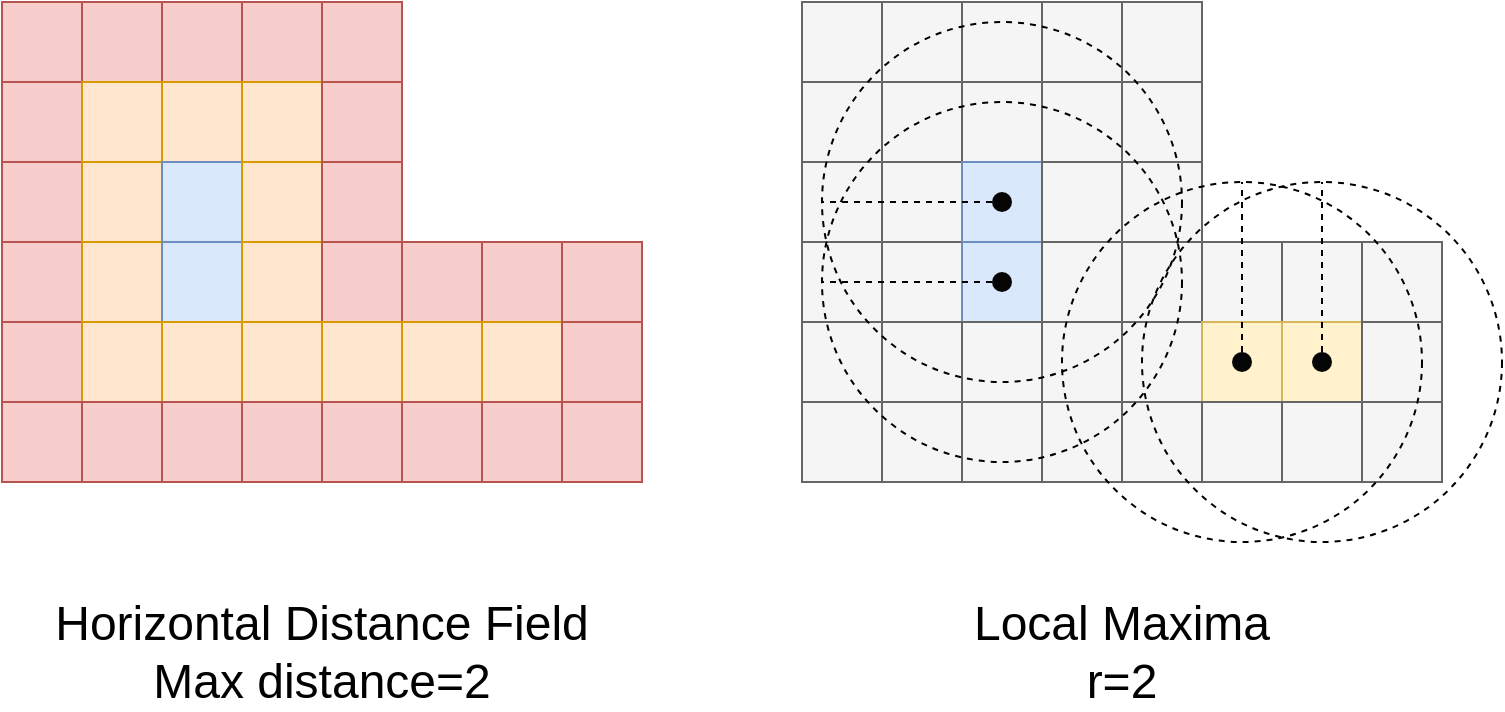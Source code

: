<mxfile>
    <diagram id="nLq6sWqOEktQt2WmcAH-" name="Page-1">
        <mxGraphModel dx="793" dy="556" grid="1" gridSize="10" guides="1" tooltips="1" connect="1" arrows="1" fold="1" page="1" pageScale="1" pageWidth="850" pageHeight="1100" math="0" shadow="0">
            <root>
                <mxCell id="0"/>
                <mxCell id="1" parent="0"/>
                <mxCell id="2" value="" style="rounded=0;whiteSpace=wrap;html=1;fillColor=#f8cecc;strokeColor=#b85450;" vertex="1" parent="1">
                    <mxGeometry x="90" y="660" width="40" height="40" as="geometry"/>
                </mxCell>
                <mxCell id="3" value="" style="rounded=0;whiteSpace=wrap;html=1;fillColor=#f8cecc;strokeColor=#b85450;" vertex="1" parent="1">
                    <mxGeometry x="130" y="660" width="40" height="40" as="geometry"/>
                </mxCell>
                <mxCell id="4" value="" style="rounded=0;whiteSpace=wrap;html=1;fillColor=#f8cecc;strokeColor=#b85450;" vertex="1" parent="1">
                    <mxGeometry x="170" y="660" width="40" height="40" as="geometry"/>
                </mxCell>
                <mxCell id="5" value="" style="rounded=0;whiteSpace=wrap;html=1;fillColor=#f8cecc;strokeColor=#b85450;" vertex="1" parent="1">
                    <mxGeometry x="210" y="660" width="40" height="40" as="geometry"/>
                </mxCell>
                <mxCell id="6" value="" style="rounded=0;whiteSpace=wrap;html=1;fillColor=#f8cecc;strokeColor=#b85450;" vertex="1" parent="1">
                    <mxGeometry x="250" y="660" width="40" height="40" as="geometry"/>
                </mxCell>
                <mxCell id="7" value="" style="rounded=0;whiteSpace=wrap;html=1;fillColor=#f8cecc;strokeColor=#b85450;" vertex="1" parent="1">
                    <mxGeometry x="90" y="700" width="40" height="40" as="geometry"/>
                </mxCell>
                <mxCell id="8" value="" style="rounded=0;whiteSpace=wrap;html=1;fillColor=#ffe6cc;strokeColor=#d79b00;" vertex="1" parent="1">
                    <mxGeometry x="130" y="700" width="40" height="40" as="geometry"/>
                </mxCell>
                <mxCell id="9" value="" style="rounded=0;whiteSpace=wrap;html=1;fillColor=#ffe6cc;strokeColor=#d79b00;" vertex="1" parent="1">
                    <mxGeometry x="170" y="700" width="40" height="40" as="geometry"/>
                </mxCell>
                <mxCell id="10" value="" style="rounded=0;whiteSpace=wrap;html=1;fillColor=#ffe6cc;strokeColor=#d79b00;" vertex="1" parent="1">
                    <mxGeometry x="210" y="700" width="40" height="40" as="geometry"/>
                </mxCell>
                <mxCell id="11" value="" style="rounded=0;whiteSpace=wrap;html=1;fillColor=#f8cecc;strokeColor=#b85450;" vertex="1" parent="1">
                    <mxGeometry x="250" y="700" width="40" height="40" as="geometry"/>
                </mxCell>
                <mxCell id="12" value="" style="rounded=0;whiteSpace=wrap;html=1;fillColor=#f8cecc;strokeColor=#b85450;" vertex="1" parent="1">
                    <mxGeometry x="90" y="740" width="40" height="40" as="geometry"/>
                </mxCell>
                <mxCell id="13" value="" style="rounded=0;whiteSpace=wrap;html=1;fillColor=#ffe6cc;strokeColor=#d79b00;" vertex="1" parent="1">
                    <mxGeometry x="130" y="740" width="40" height="40" as="geometry"/>
                </mxCell>
                <mxCell id="14" value="" style="rounded=0;whiteSpace=wrap;html=1;fillColor=#dae8fc;strokeColor=#6c8ebf;" vertex="1" parent="1">
                    <mxGeometry x="170" y="740" width="40" height="40" as="geometry"/>
                </mxCell>
                <mxCell id="15" value="" style="rounded=0;whiteSpace=wrap;html=1;fillColor=#ffe6cc;strokeColor=#d79b00;" vertex="1" parent="1">
                    <mxGeometry x="210" y="740" width="40" height="40" as="geometry"/>
                </mxCell>
                <mxCell id="16" value="" style="rounded=0;whiteSpace=wrap;html=1;fillColor=#f8cecc;strokeColor=#b85450;" vertex="1" parent="1">
                    <mxGeometry x="250" y="740" width="40" height="40" as="geometry"/>
                </mxCell>
                <mxCell id="17" value="" style="rounded=0;whiteSpace=wrap;html=1;fillColor=#f8cecc;strokeColor=#b85450;" vertex="1" parent="1">
                    <mxGeometry x="90" y="780" width="40" height="40" as="geometry"/>
                </mxCell>
                <mxCell id="18" value="" style="rounded=0;whiteSpace=wrap;html=1;fillColor=#ffe6cc;strokeColor=#d79b00;" vertex="1" parent="1">
                    <mxGeometry x="130" y="780" width="40" height="40" as="geometry"/>
                </mxCell>
                <mxCell id="19" value="" style="rounded=0;whiteSpace=wrap;html=1;fillColor=#dae8fc;strokeColor=#6c8ebf;" vertex="1" parent="1">
                    <mxGeometry x="170" y="780" width="40" height="40" as="geometry"/>
                </mxCell>
                <mxCell id="20" value="" style="rounded=0;whiteSpace=wrap;html=1;fillColor=#ffe6cc;strokeColor=#d79b00;" vertex="1" parent="1">
                    <mxGeometry x="210" y="780" width="40" height="40" as="geometry"/>
                </mxCell>
                <mxCell id="21" value="" style="rounded=0;whiteSpace=wrap;html=1;fillColor=#f8cecc;strokeColor=#b85450;" vertex="1" parent="1">
                    <mxGeometry x="250" y="780" width="40" height="40" as="geometry"/>
                </mxCell>
                <mxCell id="22" value="" style="rounded=0;whiteSpace=wrap;html=1;fillColor=#f8cecc;strokeColor=#b85450;" vertex="1" parent="1">
                    <mxGeometry x="90" y="820" width="40" height="40" as="geometry"/>
                </mxCell>
                <mxCell id="23" value="" style="rounded=0;whiteSpace=wrap;html=1;fillColor=#ffe6cc;strokeColor=#d79b00;" vertex="1" parent="1">
                    <mxGeometry x="130" y="820" width="40" height="40" as="geometry"/>
                </mxCell>
                <mxCell id="24" value="" style="rounded=0;whiteSpace=wrap;html=1;fillColor=#ffe6cc;strokeColor=#d79b00;" vertex="1" parent="1">
                    <mxGeometry x="170" y="820" width="40" height="40" as="geometry"/>
                </mxCell>
                <mxCell id="25" value="" style="rounded=0;whiteSpace=wrap;html=1;fillColor=#ffe6cc;strokeColor=#d79b00;" vertex="1" parent="1">
                    <mxGeometry x="210" y="820" width="40" height="40" as="geometry"/>
                </mxCell>
                <mxCell id="26" value="" style="rounded=0;whiteSpace=wrap;html=1;fillColor=#ffe6cc;strokeColor=#d79b00;" vertex="1" parent="1">
                    <mxGeometry x="250" y="820" width="40" height="40" as="geometry"/>
                </mxCell>
                <mxCell id="27" value="" style="rounded=0;whiteSpace=wrap;html=1;fillColor=#f8cecc;strokeColor=#b85450;" vertex="1" parent="1">
                    <mxGeometry x="90" y="860" width="40" height="40" as="geometry"/>
                </mxCell>
                <mxCell id="28" value="" style="rounded=0;whiteSpace=wrap;html=1;fillColor=#f8cecc;strokeColor=#b85450;" vertex="1" parent="1">
                    <mxGeometry x="130" y="860" width="40" height="40" as="geometry"/>
                </mxCell>
                <mxCell id="29" value="" style="rounded=0;whiteSpace=wrap;html=1;fillColor=#f8cecc;strokeColor=#b85450;" vertex="1" parent="1">
                    <mxGeometry x="170" y="860" width="40" height="40" as="geometry"/>
                </mxCell>
                <mxCell id="30" value="" style="rounded=0;whiteSpace=wrap;html=1;fillColor=#f8cecc;strokeColor=#b85450;" vertex="1" parent="1">
                    <mxGeometry x="210" y="860" width="40" height="40" as="geometry"/>
                </mxCell>
                <mxCell id="31" value="" style="rounded=0;whiteSpace=wrap;html=1;fillColor=#f8cecc;strokeColor=#b85450;" vertex="1" parent="1">
                    <mxGeometry x="250" y="860" width="40" height="40" as="geometry"/>
                </mxCell>
                <mxCell id="32" value="" style="rounded=0;whiteSpace=wrap;html=1;fillColor=#f8cecc;strokeColor=#b85450;" vertex="1" parent="1">
                    <mxGeometry x="290" y="780" width="40" height="40" as="geometry"/>
                </mxCell>
                <mxCell id="33" value="" style="rounded=0;whiteSpace=wrap;html=1;fillColor=#ffe6cc;strokeColor=#d79b00;" vertex="1" parent="1">
                    <mxGeometry x="290" y="820" width="40" height="40" as="geometry"/>
                </mxCell>
                <mxCell id="34" value="" style="rounded=0;whiteSpace=wrap;html=1;fillColor=#f8cecc;strokeColor=#b85450;" vertex="1" parent="1">
                    <mxGeometry x="290" y="860" width="40" height="40" as="geometry"/>
                </mxCell>
                <mxCell id="35" value="" style="rounded=0;whiteSpace=wrap;html=1;fillColor=#f8cecc;strokeColor=#b85450;" vertex="1" parent="1">
                    <mxGeometry x="330" y="780" width="40" height="40" as="geometry"/>
                </mxCell>
                <mxCell id="36" value="" style="rounded=0;whiteSpace=wrap;html=1;fillColor=#ffe6cc;strokeColor=#d79b00;" vertex="1" parent="1">
                    <mxGeometry x="330" y="820" width="40" height="40" as="geometry"/>
                </mxCell>
                <mxCell id="37" value="" style="rounded=0;whiteSpace=wrap;html=1;fillColor=#f8cecc;strokeColor=#b85450;" vertex="1" parent="1">
                    <mxGeometry x="330" y="860" width="40" height="40" as="geometry"/>
                </mxCell>
                <mxCell id="38" value="" style="rounded=0;whiteSpace=wrap;html=1;fillColor=#f8cecc;strokeColor=#b85450;" vertex="1" parent="1">
                    <mxGeometry x="370" y="780" width="40" height="40" as="geometry"/>
                </mxCell>
                <mxCell id="39" value="" style="rounded=0;whiteSpace=wrap;html=1;fillColor=#f8cecc;strokeColor=#b85450;" vertex="1" parent="1">
                    <mxGeometry x="370" y="820" width="40" height="40" as="geometry"/>
                </mxCell>
                <mxCell id="40" value="" style="rounded=0;whiteSpace=wrap;html=1;fillColor=#f8cecc;strokeColor=#b85450;" vertex="1" parent="1">
                    <mxGeometry x="370" y="860" width="40" height="40" as="geometry"/>
                </mxCell>
                <mxCell id="41" value="" style="rounded=0;whiteSpace=wrap;html=1;fillColor=#f5f5f5;fontColor=#333333;strokeColor=#666666;" vertex="1" parent="1">
                    <mxGeometry x="490" y="660" width="40" height="40" as="geometry"/>
                </mxCell>
                <mxCell id="42" value="" style="rounded=0;whiteSpace=wrap;html=1;fillColor=#f5f5f5;fontColor=#333333;strokeColor=#666666;" vertex="1" parent="1">
                    <mxGeometry x="530" y="660" width="40" height="40" as="geometry"/>
                </mxCell>
                <mxCell id="43" value="" style="rounded=0;whiteSpace=wrap;html=1;fillColor=#f5f5f5;fontColor=#333333;strokeColor=#666666;" vertex="1" parent="1">
                    <mxGeometry x="570" y="660" width="40" height="40" as="geometry"/>
                </mxCell>
                <mxCell id="44" value="" style="rounded=0;whiteSpace=wrap;html=1;fillColor=#f5f5f5;fontColor=#333333;strokeColor=#666666;" vertex="1" parent="1">
                    <mxGeometry x="610" y="660" width="40" height="40" as="geometry"/>
                </mxCell>
                <mxCell id="45" value="" style="rounded=0;whiteSpace=wrap;html=1;fillColor=#f5f5f5;fontColor=#333333;strokeColor=#666666;" vertex="1" parent="1">
                    <mxGeometry x="650" y="660" width="40" height="40" as="geometry"/>
                </mxCell>
                <mxCell id="46" value="" style="rounded=0;whiteSpace=wrap;html=1;fillColor=#f5f5f5;fontColor=#333333;strokeColor=#666666;" vertex="1" parent="1">
                    <mxGeometry x="490" y="700" width="40" height="40" as="geometry"/>
                </mxCell>
                <mxCell id="47" value="" style="rounded=0;whiteSpace=wrap;html=1;fillColor=#f5f5f5;fontColor=#333333;strokeColor=#666666;" vertex="1" parent="1">
                    <mxGeometry x="530" y="700" width="40" height="40" as="geometry"/>
                </mxCell>
                <mxCell id="48" value="" style="rounded=0;whiteSpace=wrap;html=1;fillColor=#f5f5f5;fontColor=#333333;strokeColor=#666666;" vertex="1" parent="1">
                    <mxGeometry x="570" y="700" width="40" height="40" as="geometry"/>
                </mxCell>
                <mxCell id="49" value="" style="rounded=0;whiteSpace=wrap;html=1;fillColor=#f5f5f5;fontColor=#333333;strokeColor=#666666;" vertex="1" parent="1">
                    <mxGeometry x="610" y="700" width="40" height="40" as="geometry"/>
                </mxCell>
                <mxCell id="50" value="" style="rounded=0;whiteSpace=wrap;html=1;fillColor=#f5f5f5;fontColor=#333333;strokeColor=#666666;" vertex="1" parent="1">
                    <mxGeometry x="650" y="700" width="40" height="40" as="geometry"/>
                </mxCell>
                <mxCell id="51" value="" style="rounded=0;whiteSpace=wrap;html=1;fillColor=#f5f5f5;fontColor=#333333;strokeColor=#666666;" vertex="1" parent="1">
                    <mxGeometry x="490" y="740" width="40" height="40" as="geometry"/>
                </mxCell>
                <mxCell id="52" value="" style="rounded=0;whiteSpace=wrap;html=1;fillColor=#f5f5f5;fontColor=#333333;strokeColor=#666666;" vertex="1" parent="1">
                    <mxGeometry x="530" y="740" width="40" height="40" as="geometry"/>
                </mxCell>
                <mxCell id="53" value="" style="rounded=0;whiteSpace=wrap;html=1;fillColor=#dae8fc;strokeColor=#6c8ebf;" vertex="1" parent="1">
                    <mxGeometry x="570" y="740" width="40" height="40" as="geometry"/>
                </mxCell>
                <mxCell id="54" value="" style="rounded=0;whiteSpace=wrap;html=1;fillColor=#f5f5f5;fontColor=#333333;strokeColor=#666666;" vertex="1" parent="1">
                    <mxGeometry x="610" y="740" width="40" height="40" as="geometry"/>
                </mxCell>
                <mxCell id="55" value="" style="rounded=0;whiteSpace=wrap;html=1;fillColor=#f5f5f5;fontColor=#333333;strokeColor=#666666;" vertex="1" parent="1">
                    <mxGeometry x="650" y="740" width="40" height="40" as="geometry"/>
                </mxCell>
                <mxCell id="56" value="" style="rounded=0;whiteSpace=wrap;html=1;fillColor=#f5f5f5;fontColor=#333333;strokeColor=#666666;" vertex="1" parent="1">
                    <mxGeometry x="490" y="780" width="40" height="40" as="geometry"/>
                </mxCell>
                <mxCell id="57" value="" style="rounded=0;whiteSpace=wrap;html=1;fillColor=#f5f5f5;fontColor=#333333;strokeColor=#666666;" vertex="1" parent="1">
                    <mxGeometry x="530" y="780" width="40" height="40" as="geometry"/>
                </mxCell>
                <mxCell id="58" value="" style="rounded=0;whiteSpace=wrap;html=1;fillColor=#dae8fc;strokeColor=#6c8ebf;" vertex="1" parent="1">
                    <mxGeometry x="570" y="780" width="40" height="40" as="geometry"/>
                </mxCell>
                <mxCell id="59" value="" style="rounded=0;whiteSpace=wrap;html=1;fillColor=#f5f5f5;fontColor=#333333;strokeColor=#666666;" vertex="1" parent="1">
                    <mxGeometry x="610" y="780" width="40" height="40" as="geometry"/>
                </mxCell>
                <mxCell id="60" value="" style="rounded=0;whiteSpace=wrap;html=1;fillColor=#f5f5f5;fontColor=#333333;strokeColor=#666666;" vertex="1" parent="1">
                    <mxGeometry x="650" y="780" width="40" height="40" as="geometry"/>
                </mxCell>
                <mxCell id="61" value="" style="rounded=0;whiteSpace=wrap;html=1;fillColor=#f5f5f5;fontColor=#333333;strokeColor=#666666;" vertex="1" parent="1">
                    <mxGeometry x="490" y="820" width="40" height="40" as="geometry"/>
                </mxCell>
                <mxCell id="62" value="" style="rounded=0;whiteSpace=wrap;html=1;fillColor=#f5f5f5;fontColor=#333333;strokeColor=#666666;" vertex="1" parent="1">
                    <mxGeometry x="530" y="820" width="40" height="40" as="geometry"/>
                </mxCell>
                <mxCell id="63" value="" style="rounded=0;whiteSpace=wrap;html=1;fillColor=#f5f5f5;fontColor=#333333;strokeColor=#666666;" vertex="1" parent="1">
                    <mxGeometry x="570" y="820" width="40" height="40" as="geometry"/>
                </mxCell>
                <mxCell id="64" value="" style="rounded=0;whiteSpace=wrap;html=1;fillColor=#f5f5f5;fontColor=#333333;strokeColor=#666666;" vertex="1" parent="1">
                    <mxGeometry x="610" y="820" width="40" height="40" as="geometry"/>
                </mxCell>
                <mxCell id="65" value="" style="rounded=0;whiteSpace=wrap;html=1;fillColor=#f5f5f5;strokeColor=#666666;fontColor=#333333;" vertex="1" parent="1">
                    <mxGeometry x="650" y="820" width="40" height="40" as="geometry"/>
                </mxCell>
                <mxCell id="66" value="" style="rounded=0;whiteSpace=wrap;html=1;fillColor=#f5f5f5;fontColor=#333333;strokeColor=#666666;" vertex="1" parent="1">
                    <mxGeometry x="490" y="860" width="40" height="40" as="geometry"/>
                </mxCell>
                <mxCell id="67" value="" style="rounded=0;whiteSpace=wrap;html=1;fillColor=#f5f5f5;fontColor=#333333;strokeColor=#666666;" vertex="1" parent="1">
                    <mxGeometry x="530" y="860" width="40" height="40" as="geometry"/>
                </mxCell>
                <mxCell id="68" value="" style="rounded=0;whiteSpace=wrap;html=1;fillColor=#f5f5f5;fontColor=#333333;strokeColor=#666666;" vertex="1" parent="1">
                    <mxGeometry x="570" y="860" width="40" height="40" as="geometry"/>
                </mxCell>
                <mxCell id="69" value="" style="rounded=0;whiteSpace=wrap;html=1;fillColor=#f5f5f5;fontColor=#333333;strokeColor=#666666;" vertex="1" parent="1">
                    <mxGeometry x="610" y="860" width="40" height="40" as="geometry"/>
                </mxCell>
                <mxCell id="70" value="" style="rounded=0;whiteSpace=wrap;html=1;fillColor=#f5f5f5;fontColor=#333333;strokeColor=#666666;" vertex="1" parent="1">
                    <mxGeometry x="650" y="860" width="40" height="40" as="geometry"/>
                </mxCell>
                <mxCell id="71" value="" style="rounded=0;whiteSpace=wrap;html=1;fillColor=#f5f5f5;fontColor=#333333;strokeColor=#666666;" vertex="1" parent="1">
                    <mxGeometry x="690" y="780" width="40" height="40" as="geometry"/>
                </mxCell>
                <mxCell id="72" value="" style="rounded=0;whiteSpace=wrap;html=1;fillColor=#fff2cc;strokeColor=#d6b656;" vertex="1" parent="1">
                    <mxGeometry x="690" y="820" width="40" height="40" as="geometry"/>
                </mxCell>
                <mxCell id="73" value="" style="rounded=0;whiteSpace=wrap;html=1;fillColor=#f5f5f5;fontColor=#333333;strokeColor=#666666;" vertex="1" parent="1">
                    <mxGeometry x="690" y="860" width="40" height="40" as="geometry"/>
                </mxCell>
                <mxCell id="74" value="" style="rounded=0;whiteSpace=wrap;html=1;fillColor=#f5f5f5;fontColor=#333333;strokeColor=#666666;" vertex="1" parent="1">
                    <mxGeometry x="730" y="780" width="40" height="40" as="geometry"/>
                </mxCell>
                <mxCell id="75" value="" style="rounded=0;whiteSpace=wrap;html=1;fillColor=#fff2cc;strokeColor=#d6b656;" vertex="1" parent="1">
                    <mxGeometry x="730" y="820" width="40" height="40" as="geometry"/>
                </mxCell>
                <mxCell id="76" value="" style="rounded=0;whiteSpace=wrap;html=1;fillColor=#f5f5f5;fontColor=#333333;strokeColor=#666666;" vertex="1" parent="1">
                    <mxGeometry x="730" y="860" width="40" height="40" as="geometry"/>
                </mxCell>
                <mxCell id="77" value="" style="rounded=0;whiteSpace=wrap;html=1;fillColor=#f5f5f5;fontColor=#333333;strokeColor=#666666;" vertex="1" parent="1">
                    <mxGeometry x="770" y="780" width="40" height="40" as="geometry"/>
                </mxCell>
                <mxCell id="78" value="" style="rounded=0;whiteSpace=wrap;html=1;fillColor=#f5f5f5;fontColor=#333333;strokeColor=#666666;" vertex="1" parent="1">
                    <mxGeometry x="770" y="820" width="40" height="40" as="geometry"/>
                </mxCell>
                <mxCell id="79" value="" style="rounded=0;whiteSpace=wrap;html=1;fillColor=#f5f5f5;fontColor=#333333;strokeColor=#666666;" vertex="1" parent="1">
                    <mxGeometry x="770" y="860" width="40" height="40" as="geometry"/>
                </mxCell>
                <mxCell id="80" value="&lt;font style=&quot;font-size: 24px&quot;&gt;Horizontal Distance Field&lt;br&gt;Max distance=2&lt;br&gt;&lt;/font&gt;" style="text;html=1;strokeColor=none;fillColor=none;align=center;verticalAlign=middle;whiteSpace=wrap;rounded=0;fontColor=#000000;" vertex="1" parent="1">
                    <mxGeometry x="90" y="970" width="320" height="30" as="geometry"/>
                </mxCell>
                <mxCell id="81" value="&lt;font style=&quot;font-size: 24px&quot;&gt;Local Maxima &lt;br&gt;r=2&lt;/font&gt;" style="text;html=1;strokeColor=none;fillColor=none;align=center;verticalAlign=middle;whiteSpace=wrap;rounded=0;fontColor=#000000;" vertex="1" parent="1">
                    <mxGeometry x="490" y="970" width="320" height="30" as="geometry"/>
                </mxCell>
                <mxCell id="82" value="" style="ellipse;whiteSpace=wrap;html=1;fontSize=24;fillColor=none;dashed=1;" vertex="1" parent="1">
                    <mxGeometry x="620" y="750" width="180" height="180" as="geometry"/>
                </mxCell>
                <mxCell id="83" value="" style="ellipse;whiteSpace=wrap;html=1;fontSize=24;fillColor=none;dashed=1;" vertex="1" parent="1">
                    <mxGeometry x="660" y="750" width="180" height="180" as="geometry"/>
                </mxCell>
                <mxCell id="84" value="" style="ellipse;whiteSpace=wrap;html=1;fontSize=24;fillColor=none;dashed=1;" vertex="1" parent="1">
                    <mxGeometry x="500" y="710" width="180" height="180" as="geometry"/>
                </mxCell>
                <mxCell id="85" value="" style="ellipse;whiteSpace=wrap;html=1;fontSize=24;fillColor=none;dashed=1;" vertex="1" parent="1">
                    <mxGeometry x="500" y="670" width="180" height="180" as="geometry"/>
                </mxCell>
                <mxCell id="86" style="edgeStyle=none;html=1;exitX=0.5;exitY=0;exitDx=0;exitDy=0;fontSize=24;endArrow=none;endFill=0;dashed=1;" edge="1" parent="1" source="87" target="83">
                    <mxGeometry relative="1" as="geometry"/>
                </mxCell>
                <mxCell id="87" value="" style="ellipse;whiteSpace=wrap;html=1;dashed=1;fontSize=24;fillColor=#050505;fontColor=#333333;strokeColor=none;" vertex="1" parent="1">
                    <mxGeometry x="745" y="835" width="10" height="10" as="geometry"/>
                </mxCell>
                <mxCell id="88" style="edgeStyle=none;html=1;exitX=0.5;exitY=0;exitDx=0;exitDy=0;entryX=0.5;entryY=0;entryDx=0;entryDy=0;fontSize=24;endArrow=none;endFill=0;dashed=1;" edge="1" parent="1" source="89" target="82">
                    <mxGeometry relative="1" as="geometry"/>
                </mxCell>
                <mxCell id="89" value="" style="ellipse;whiteSpace=wrap;html=1;dashed=1;fontSize=24;fillColor=#050505;fontColor=#333333;strokeColor=none;" vertex="1" parent="1">
                    <mxGeometry x="705" y="835" width="10" height="10" as="geometry"/>
                </mxCell>
                <mxCell id="90" style="edgeStyle=none;html=1;exitX=0;exitY=0.5;exitDx=0;exitDy=0;entryX=0;entryY=0.5;entryDx=0;entryDy=0;fontSize=24;endArrow=none;endFill=0;dashed=1;" edge="1" parent="1" source="91" target="84">
                    <mxGeometry relative="1" as="geometry"/>
                </mxCell>
                <mxCell id="91" value="" style="ellipse;whiteSpace=wrap;html=1;dashed=1;fontSize=24;fillColor=#050505;fontColor=#333333;strokeColor=none;" vertex="1" parent="1">
                    <mxGeometry x="585" y="795" width="10" height="10" as="geometry"/>
                </mxCell>
                <mxCell id="92" style="edgeStyle=none;html=1;exitX=0;exitY=0.5;exitDx=0;exitDy=0;entryX=0;entryY=0.5;entryDx=0;entryDy=0;fontSize=24;endArrow=none;endFill=0;dashed=1;" edge="1" parent="1" source="93" target="85">
                    <mxGeometry relative="1" as="geometry"/>
                </mxCell>
                <mxCell id="93" value="" style="ellipse;whiteSpace=wrap;html=1;dashed=1;fontSize=24;fillColor=#050505;fontColor=#333333;strokeColor=none;" vertex="1" parent="1">
                    <mxGeometry x="585" y="755" width="10" height="10" as="geometry"/>
                </mxCell>
            </root>
        </mxGraphModel>
    </diagram>
</mxfile>